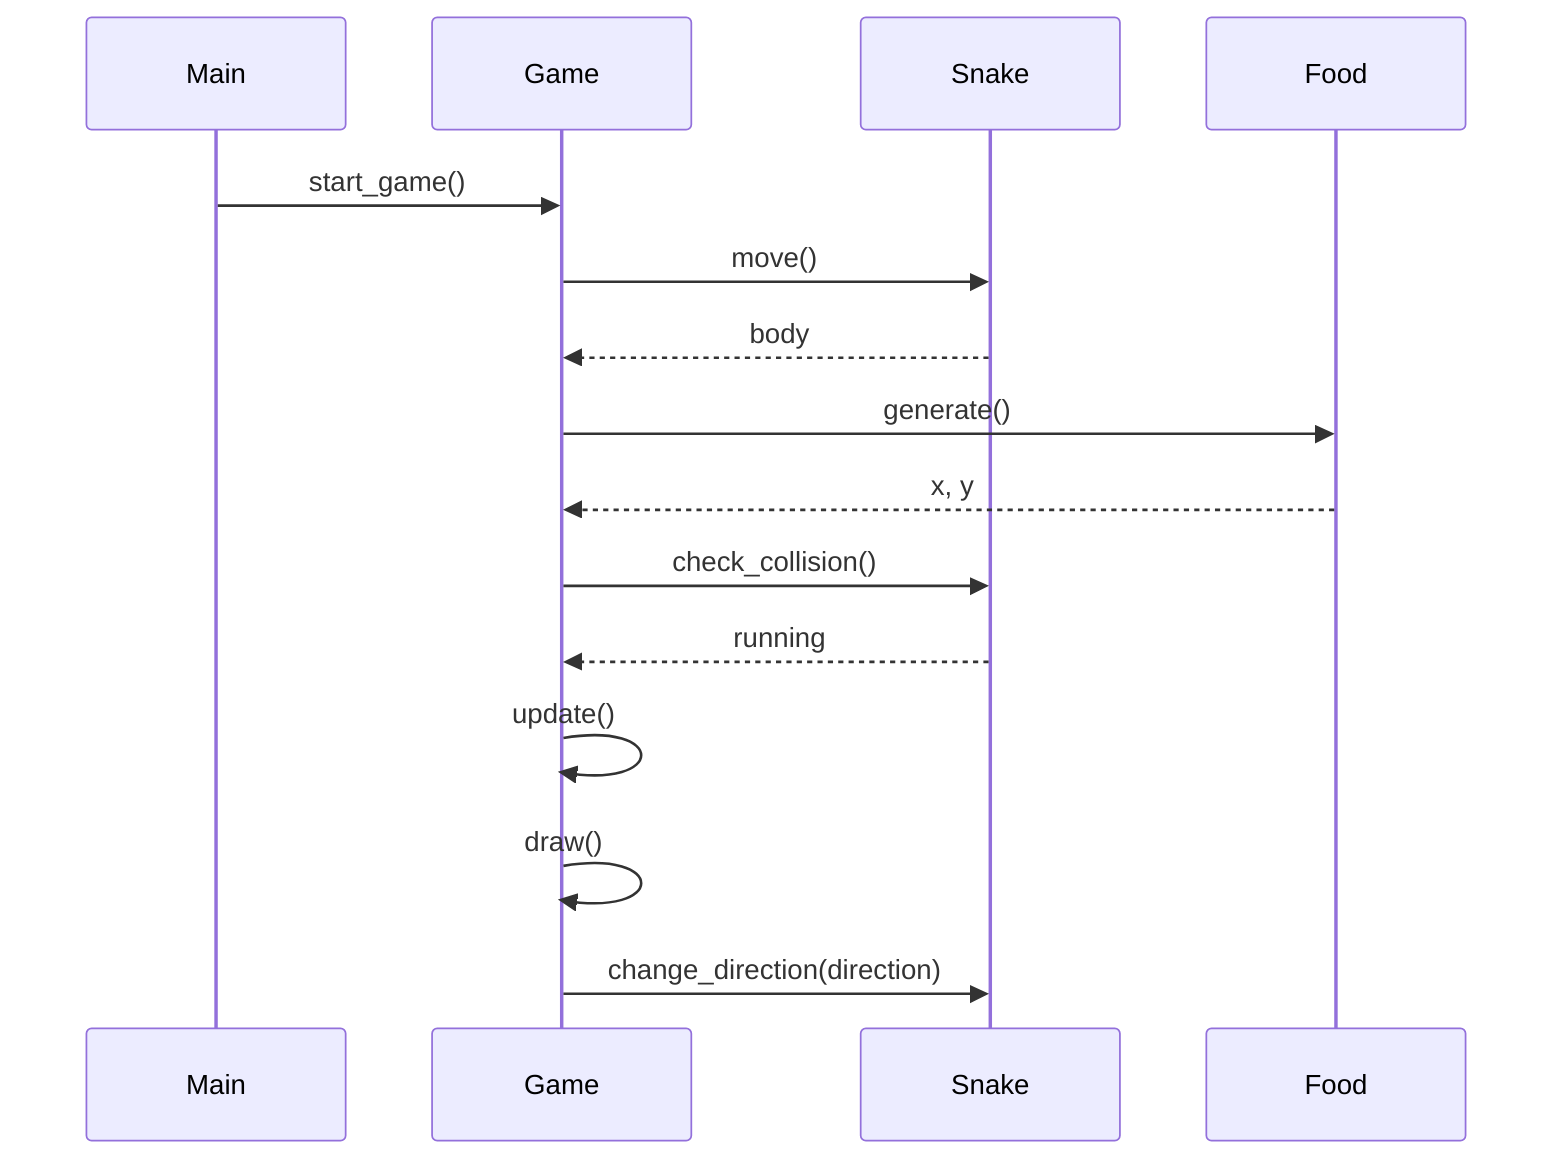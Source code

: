 sequenceDiagram
    participant M as Main
    participant G as Game
    participant S as Snake
    participant F as Food
    M->>G: start_game()
    G->>S: move()
    S-->>G: body
    G->>F: generate()
    F-->>G: x, y
    G->>S: check_collision()
    S-->>G: running
    G->>G: update()
    G->>G: draw()
    G->>S: change_direction(direction)